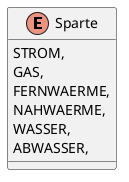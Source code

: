 @startuml
enum Sparte {
    STROM,
    GAS,
    FERNWAERME,
    NAHWAERME,
    WASSER,
    ABWASSER,
}
@enduml
